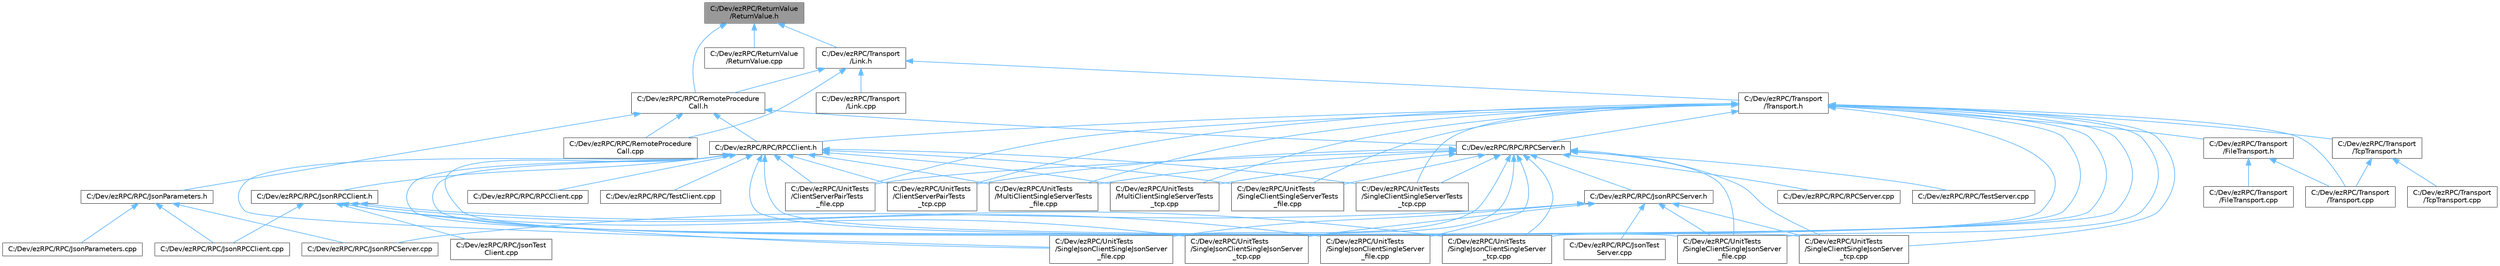 digraph "C:/Dev/ezRPC/ReturnValue/ReturnValue.h"
{
 // LATEX_PDF_SIZE
  bgcolor="transparent";
  edge [fontname=Helvetica,fontsize=10,labelfontname=Helvetica,labelfontsize=10];
  node [fontname=Helvetica,fontsize=10,shape=box,height=0.2,width=0.4];
  Node1 [id="Node000001",label="C:/Dev/ezRPC/ReturnValue\l/ReturnValue.h",height=0.2,width=0.4,color="gray40", fillcolor="grey60", style="filled", fontcolor="black",tooltip=" "];
  Node1 -> Node2 [id="edge1_Node000001_Node000002",dir="back",color="steelblue1",style="solid",tooltip=" "];
  Node2 [id="Node000002",label="C:/Dev/ezRPC/RPC/RemoteProcedure\lCall.h",height=0.2,width=0.4,color="grey40", fillcolor="white", style="filled",URL="$_remote_procedure_call_8h.html",tooltip=" "];
  Node2 -> Node3 [id="edge2_Node000002_Node000003",dir="back",color="steelblue1",style="solid",tooltip=" "];
  Node3 [id="Node000003",label="C:/Dev/ezRPC/RPC/JsonParameters.h",height=0.2,width=0.4,color="grey40", fillcolor="white", style="filled",URL="$_json_parameters_8h.html",tooltip=" "];
  Node3 -> Node4 [id="edge3_Node000003_Node000004",dir="back",color="steelblue1",style="solid",tooltip=" "];
  Node4 [id="Node000004",label="C:/Dev/ezRPC/RPC/JsonParameters.cpp",height=0.2,width=0.4,color="grey40", fillcolor="white", style="filled",URL="$_json_parameters_8cpp.html",tooltip=" "];
  Node3 -> Node5 [id="edge4_Node000003_Node000005",dir="back",color="steelblue1",style="solid",tooltip=" "];
  Node5 [id="Node000005",label="C:/Dev/ezRPC/RPC/JsonRPCClient.cpp",height=0.2,width=0.4,color="grey40", fillcolor="white", style="filled",URL="$_json_r_p_c_client_8cpp.html",tooltip=" "];
  Node3 -> Node6 [id="edge5_Node000003_Node000006",dir="back",color="steelblue1",style="solid",tooltip=" "];
  Node6 [id="Node000006",label="C:/Dev/ezRPC/RPC/JsonRPCServer.cpp",height=0.2,width=0.4,color="grey40", fillcolor="white", style="filled",URL="$_json_r_p_c_server_8cpp.html",tooltip=" "];
  Node2 -> Node7 [id="edge6_Node000002_Node000007",dir="back",color="steelblue1",style="solid",tooltip=" "];
  Node7 [id="Node000007",label="C:/Dev/ezRPC/RPC/RPCClient.h",height=0.2,width=0.4,color="grey40", fillcolor="white", style="filled",URL="$_r_p_c_client_8h.html",tooltip=" "];
  Node7 -> Node8 [id="edge7_Node000007_Node000008",dir="back",color="steelblue1",style="solid",tooltip=" "];
  Node8 [id="Node000008",label="C:/Dev/ezRPC/RPC/JsonRPCClient.h",height=0.2,width=0.4,color="grey40", fillcolor="white", style="filled",URL="$_json_r_p_c_client_8h.html",tooltip=" "];
  Node8 -> Node5 [id="edge8_Node000008_Node000005",dir="back",color="steelblue1",style="solid",tooltip=" "];
  Node8 -> Node9 [id="edge9_Node000008_Node000009",dir="back",color="steelblue1",style="solid",tooltip=" "];
  Node9 [id="Node000009",label="C:/Dev/ezRPC/RPC/JsonTest\lClient.cpp",height=0.2,width=0.4,color="grey40", fillcolor="white", style="filled",URL="$_json_test_client_8cpp.html",tooltip=" "];
  Node8 -> Node10 [id="edge10_Node000008_Node000010",dir="back",color="steelblue1",style="solid",tooltip=" "];
  Node10 [id="Node000010",label="C:/Dev/ezRPC/UnitTests\l/SingleJsonClientSingleJsonServer\l_file.cpp",height=0.2,width=0.4,color="grey40", fillcolor="white", style="filled",URL="$_single_json_client_single_json_server__file_8cpp.html",tooltip=" "];
  Node8 -> Node11 [id="edge11_Node000008_Node000011",dir="back",color="steelblue1",style="solid",tooltip=" "];
  Node11 [id="Node000011",label="C:/Dev/ezRPC/UnitTests\l/SingleJsonClientSingleJsonServer\l_tcp.cpp",height=0.2,width=0.4,color="grey40", fillcolor="white", style="filled",URL="$_single_json_client_single_json_server__tcp_8cpp.html",tooltip=" "];
  Node8 -> Node12 [id="edge12_Node000008_Node000012",dir="back",color="steelblue1",style="solid",tooltip=" "];
  Node12 [id="Node000012",label="C:/Dev/ezRPC/UnitTests\l/SingleJsonClientSingleServer\l_file.cpp",height=0.2,width=0.4,color="grey40", fillcolor="white", style="filled",URL="$_single_json_client_single_server__file_8cpp.html",tooltip=" "];
  Node8 -> Node13 [id="edge13_Node000008_Node000013",dir="back",color="steelblue1",style="solid",tooltip=" "];
  Node13 [id="Node000013",label="C:/Dev/ezRPC/UnitTests\l/SingleJsonClientSingleServer\l_tcp.cpp",height=0.2,width=0.4,color="grey40", fillcolor="white", style="filled",URL="$_single_json_client_single_server__tcp_8cpp.html",tooltip=" "];
  Node7 -> Node14 [id="edge14_Node000007_Node000014",dir="back",color="steelblue1",style="solid",tooltip=" "];
  Node14 [id="Node000014",label="C:/Dev/ezRPC/RPC/RPCClient.cpp",height=0.2,width=0.4,color="grey40", fillcolor="white", style="filled",URL="$_r_p_c_client_8cpp.html",tooltip=" "];
  Node7 -> Node15 [id="edge15_Node000007_Node000015",dir="back",color="steelblue1",style="solid",tooltip=" "];
  Node15 [id="Node000015",label="C:/Dev/ezRPC/RPC/TestClient.cpp",height=0.2,width=0.4,color="grey40", fillcolor="white", style="filled",URL="$_test_client_8cpp.html",tooltip=" "];
  Node7 -> Node16 [id="edge16_Node000007_Node000016",dir="back",color="steelblue1",style="solid",tooltip=" "];
  Node16 [id="Node000016",label="C:/Dev/ezRPC/UnitTests\l/ClientServerPairTests\l_file.cpp",height=0.2,width=0.4,color="grey40", fillcolor="white", style="filled",URL="$_client_server_pair_tests__file_8cpp.html",tooltip=" "];
  Node7 -> Node17 [id="edge17_Node000007_Node000017",dir="back",color="steelblue1",style="solid",tooltip=" "];
  Node17 [id="Node000017",label="C:/Dev/ezRPC/UnitTests\l/ClientServerPairTests\l_tcp.cpp",height=0.2,width=0.4,color="grey40", fillcolor="white", style="filled",URL="$_client_server_pair_tests__tcp_8cpp.html",tooltip=" "];
  Node7 -> Node18 [id="edge18_Node000007_Node000018",dir="back",color="steelblue1",style="solid",tooltip=" "];
  Node18 [id="Node000018",label="C:/Dev/ezRPC/UnitTests\l/MultiClientSingleServerTests\l_file.cpp",height=0.2,width=0.4,color="grey40", fillcolor="white", style="filled",URL="$_multi_client_single_server_tests__file_8cpp.html",tooltip=" "];
  Node7 -> Node19 [id="edge19_Node000007_Node000019",dir="back",color="steelblue1",style="solid",tooltip=" "];
  Node19 [id="Node000019",label="C:/Dev/ezRPC/UnitTests\l/MultiClientSingleServerTests\l_tcp.cpp",height=0.2,width=0.4,color="grey40", fillcolor="white", style="filled",URL="$_multi_client_single_server_tests__tcp_8cpp.html",tooltip=" "];
  Node7 -> Node20 [id="edge20_Node000007_Node000020",dir="back",color="steelblue1",style="solid",tooltip=" "];
  Node20 [id="Node000020",label="C:/Dev/ezRPC/UnitTests\l/SingleClientSingleJsonServer\l_file.cpp",height=0.2,width=0.4,color="grey40", fillcolor="white", style="filled",URL="$_single_client_single_json_server__file_8cpp.html",tooltip=" "];
  Node7 -> Node21 [id="edge21_Node000007_Node000021",dir="back",color="steelblue1",style="solid",tooltip=" "];
  Node21 [id="Node000021",label="C:/Dev/ezRPC/UnitTests\l/SingleClientSingleJsonServer\l_tcp.cpp",height=0.2,width=0.4,color="grey40", fillcolor="white", style="filled",URL="$_single_client_single_json_server__tcp_8cpp.html",tooltip=" "];
  Node7 -> Node22 [id="edge22_Node000007_Node000022",dir="back",color="steelblue1",style="solid",tooltip=" "];
  Node22 [id="Node000022",label="C:/Dev/ezRPC/UnitTests\l/SingleClientSingleServerTests\l_file.cpp",height=0.2,width=0.4,color="grey40", fillcolor="white", style="filled",URL="$_single_client_single_server_tests__file_8cpp.html",tooltip=" "];
  Node7 -> Node23 [id="edge23_Node000007_Node000023",dir="back",color="steelblue1",style="solid",tooltip=" "];
  Node23 [id="Node000023",label="C:/Dev/ezRPC/UnitTests\l/SingleClientSingleServerTests\l_tcp.cpp",height=0.2,width=0.4,color="grey40", fillcolor="white", style="filled",URL="$_single_client_single_server_tests__tcp_8cpp.html",tooltip=" "];
  Node7 -> Node10 [id="edge24_Node000007_Node000010",dir="back",color="steelblue1",style="solid",tooltip=" "];
  Node7 -> Node11 [id="edge25_Node000007_Node000011",dir="back",color="steelblue1",style="solid",tooltip=" "];
  Node7 -> Node12 [id="edge26_Node000007_Node000012",dir="back",color="steelblue1",style="solid",tooltip=" "];
  Node7 -> Node13 [id="edge27_Node000007_Node000013",dir="back",color="steelblue1",style="solid",tooltip=" "];
  Node2 -> Node24 [id="edge28_Node000002_Node000024",dir="back",color="steelblue1",style="solid",tooltip=" "];
  Node24 [id="Node000024",label="C:/Dev/ezRPC/RPC/RPCServer.h",height=0.2,width=0.4,color="grey40", fillcolor="white", style="filled",URL="$_r_p_c_server_8h.html",tooltip=" "];
  Node24 -> Node25 [id="edge29_Node000024_Node000025",dir="back",color="steelblue1",style="solid",tooltip=" "];
  Node25 [id="Node000025",label="C:/Dev/ezRPC/RPC/JsonRPCServer.h",height=0.2,width=0.4,color="grey40", fillcolor="white", style="filled",URL="$_json_r_p_c_server_8h.html",tooltip=" "];
  Node25 -> Node6 [id="edge30_Node000025_Node000006",dir="back",color="steelblue1",style="solid",tooltip=" "];
  Node25 -> Node26 [id="edge31_Node000025_Node000026",dir="back",color="steelblue1",style="solid",tooltip=" "];
  Node26 [id="Node000026",label="C:/Dev/ezRPC/RPC/JsonTest\lServer.cpp",height=0.2,width=0.4,color="grey40", fillcolor="white", style="filled",URL="$_json_test_server_8cpp.html",tooltip=" "];
  Node25 -> Node20 [id="edge32_Node000025_Node000020",dir="back",color="steelblue1",style="solid",tooltip=" "];
  Node25 -> Node21 [id="edge33_Node000025_Node000021",dir="back",color="steelblue1",style="solid",tooltip=" "];
  Node25 -> Node10 [id="edge34_Node000025_Node000010",dir="back",color="steelblue1",style="solid",tooltip=" "];
  Node25 -> Node11 [id="edge35_Node000025_Node000011",dir="back",color="steelblue1",style="solid",tooltip=" "];
  Node24 -> Node27 [id="edge36_Node000024_Node000027",dir="back",color="steelblue1",style="solid",tooltip=" "];
  Node27 [id="Node000027",label="C:/Dev/ezRPC/RPC/RPCServer.cpp",height=0.2,width=0.4,color="grey40", fillcolor="white", style="filled",URL="$_r_p_c_server_8cpp.html",tooltip=" "];
  Node24 -> Node28 [id="edge37_Node000024_Node000028",dir="back",color="steelblue1",style="solid",tooltip=" "];
  Node28 [id="Node000028",label="C:/Dev/ezRPC/RPC/TestServer.cpp",height=0.2,width=0.4,color="grey40", fillcolor="white", style="filled",URL="$_test_server_8cpp.html",tooltip=" "];
  Node24 -> Node16 [id="edge38_Node000024_Node000016",dir="back",color="steelblue1",style="solid",tooltip=" "];
  Node24 -> Node17 [id="edge39_Node000024_Node000017",dir="back",color="steelblue1",style="solid",tooltip=" "];
  Node24 -> Node18 [id="edge40_Node000024_Node000018",dir="back",color="steelblue1",style="solid",tooltip=" "];
  Node24 -> Node19 [id="edge41_Node000024_Node000019",dir="back",color="steelblue1",style="solid",tooltip=" "];
  Node24 -> Node20 [id="edge42_Node000024_Node000020",dir="back",color="steelblue1",style="solid",tooltip=" "];
  Node24 -> Node21 [id="edge43_Node000024_Node000021",dir="back",color="steelblue1",style="solid",tooltip=" "];
  Node24 -> Node22 [id="edge44_Node000024_Node000022",dir="back",color="steelblue1",style="solid",tooltip=" "];
  Node24 -> Node23 [id="edge45_Node000024_Node000023",dir="back",color="steelblue1",style="solid",tooltip=" "];
  Node24 -> Node10 [id="edge46_Node000024_Node000010",dir="back",color="steelblue1",style="solid",tooltip=" "];
  Node24 -> Node11 [id="edge47_Node000024_Node000011",dir="back",color="steelblue1",style="solid",tooltip=" "];
  Node24 -> Node12 [id="edge48_Node000024_Node000012",dir="back",color="steelblue1",style="solid",tooltip=" "];
  Node24 -> Node13 [id="edge49_Node000024_Node000013",dir="back",color="steelblue1",style="solid",tooltip=" "];
  Node2 -> Node29 [id="edge50_Node000002_Node000029",dir="back",color="steelblue1",style="solid",tooltip=" "];
  Node29 [id="Node000029",label="C:/Dev/ezRPC/RPC/RemoteProcedure\lCall.cpp",height=0.2,width=0.4,color="grey40", fillcolor="white", style="filled",URL="$_remote_procedure_call_8cpp.html",tooltip=" "];
  Node1 -> Node30 [id="edge51_Node000001_Node000030",dir="back",color="steelblue1",style="solid",tooltip=" "];
  Node30 [id="Node000030",label="C:/Dev/ezRPC/ReturnValue\l/ReturnValue.cpp",height=0.2,width=0.4,color="grey40", fillcolor="white", style="filled",URL="$_return_value_8cpp.html",tooltip=" "];
  Node1 -> Node31 [id="edge52_Node000001_Node000031",dir="back",color="steelblue1",style="solid",tooltip=" "];
  Node31 [id="Node000031",label="C:/Dev/ezRPC/Transport\l/Link.h",height=0.2,width=0.4,color="grey40", fillcolor="white", style="filled",URL="$_link_8h.html",tooltip=" "];
  Node31 -> Node29 [id="edge53_Node000031_Node000029",dir="back",color="steelblue1",style="solid",tooltip=" "];
  Node31 -> Node2 [id="edge54_Node000031_Node000002",dir="back",color="steelblue1",style="solid",tooltip=" "];
  Node31 -> Node32 [id="edge55_Node000031_Node000032",dir="back",color="steelblue1",style="solid",tooltip=" "];
  Node32 [id="Node000032",label="C:/Dev/ezRPC/Transport\l/Link.cpp",height=0.2,width=0.4,color="grey40", fillcolor="white", style="filled",URL="$_link_8cpp.html",tooltip=" "];
  Node31 -> Node33 [id="edge56_Node000031_Node000033",dir="back",color="steelblue1",style="solid",tooltip=" "];
  Node33 [id="Node000033",label="C:/Dev/ezRPC/Transport\l/Transport.h",height=0.2,width=0.4,color="grey40", fillcolor="white", style="filled",URL="$_transport_8h.html",tooltip=" "];
  Node33 -> Node7 [id="edge57_Node000033_Node000007",dir="back",color="steelblue1",style="solid",tooltip=" "];
  Node33 -> Node24 [id="edge58_Node000033_Node000024",dir="back",color="steelblue1",style="solid",tooltip=" "];
  Node33 -> Node34 [id="edge59_Node000033_Node000034",dir="back",color="steelblue1",style="solid",tooltip=" "];
  Node34 [id="Node000034",label="C:/Dev/ezRPC/Transport\l/FileTransport.h",height=0.2,width=0.4,color="grey40", fillcolor="white", style="filled",URL="$_file_transport_8h.html",tooltip=" "];
  Node34 -> Node35 [id="edge60_Node000034_Node000035",dir="back",color="steelblue1",style="solid",tooltip=" "];
  Node35 [id="Node000035",label="C:/Dev/ezRPC/Transport\l/FileTransport.cpp",height=0.2,width=0.4,color="grey40", fillcolor="white", style="filled",URL="$_file_transport_8cpp.html",tooltip=" "];
  Node34 -> Node36 [id="edge61_Node000034_Node000036",dir="back",color="steelblue1",style="solid",tooltip=" "];
  Node36 [id="Node000036",label="C:/Dev/ezRPC/Transport\l/Transport.cpp",height=0.2,width=0.4,color="grey40", fillcolor="white", style="filled",URL="$_transport_8cpp.html",tooltip=" "];
  Node33 -> Node37 [id="edge62_Node000033_Node000037",dir="back",color="steelblue1",style="solid",tooltip=" "];
  Node37 [id="Node000037",label="C:/Dev/ezRPC/Transport\l/TcpTransport.h",height=0.2,width=0.4,color="grey40", fillcolor="white", style="filled",URL="$_tcp_transport_8h.html",tooltip=" "];
  Node37 -> Node38 [id="edge63_Node000037_Node000038",dir="back",color="steelblue1",style="solid",tooltip=" "];
  Node38 [id="Node000038",label="C:/Dev/ezRPC/Transport\l/TcpTransport.cpp",height=0.2,width=0.4,color="grey40", fillcolor="white", style="filled",URL="$_tcp_transport_8cpp.html",tooltip=" "];
  Node37 -> Node36 [id="edge64_Node000037_Node000036",dir="back",color="steelblue1",style="solid",tooltip=" "];
  Node33 -> Node36 [id="edge65_Node000033_Node000036",dir="back",color="steelblue1",style="solid",tooltip=" "];
  Node33 -> Node16 [id="edge66_Node000033_Node000016",dir="back",color="steelblue1",style="solid",tooltip=" "];
  Node33 -> Node17 [id="edge67_Node000033_Node000017",dir="back",color="steelblue1",style="solid",tooltip=" "];
  Node33 -> Node18 [id="edge68_Node000033_Node000018",dir="back",color="steelblue1",style="solid",tooltip=" "];
  Node33 -> Node19 [id="edge69_Node000033_Node000019",dir="back",color="steelblue1",style="solid",tooltip=" "];
  Node33 -> Node20 [id="edge70_Node000033_Node000020",dir="back",color="steelblue1",style="solid",tooltip=" "];
  Node33 -> Node21 [id="edge71_Node000033_Node000021",dir="back",color="steelblue1",style="solid",tooltip=" "];
  Node33 -> Node22 [id="edge72_Node000033_Node000022",dir="back",color="steelblue1",style="solid",tooltip=" "];
  Node33 -> Node23 [id="edge73_Node000033_Node000023",dir="back",color="steelblue1",style="solid",tooltip=" "];
  Node33 -> Node10 [id="edge74_Node000033_Node000010",dir="back",color="steelblue1",style="solid",tooltip=" "];
  Node33 -> Node11 [id="edge75_Node000033_Node000011",dir="back",color="steelblue1",style="solid",tooltip=" "];
  Node33 -> Node12 [id="edge76_Node000033_Node000012",dir="back",color="steelblue1",style="solid",tooltip=" "];
  Node33 -> Node13 [id="edge77_Node000033_Node000013",dir="back",color="steelblue1",style="solid",tooltip=" "];
}
